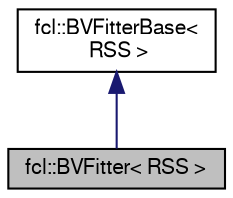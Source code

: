digraph "fcl::BVFitter&lt; RSS &gt;"
{
  edge [fontname="FreeSans",fontsize="10",labelfontname="FreeSans",labelfontsize="10"];
  node [fontname="FreeSans",fontsize="10",shape=record];
  Node1 [label="fcl::BVFitter\< RSS \>",height=0.2,width=0.4,color="black", fillcolor="grey75", style="filled" fontcolor="black"];
  Node2 -> Node1 [dir="back",color="midnightblue",fontsize="10",style="solid",fontname="FreeSans"];
  Node2 [label="fcl::BVFitterBase\<\l RSS \>",height=0.2,width=0.4,color="black", fillcolor="white", style="filled",URL="$a00013.html"];
}
